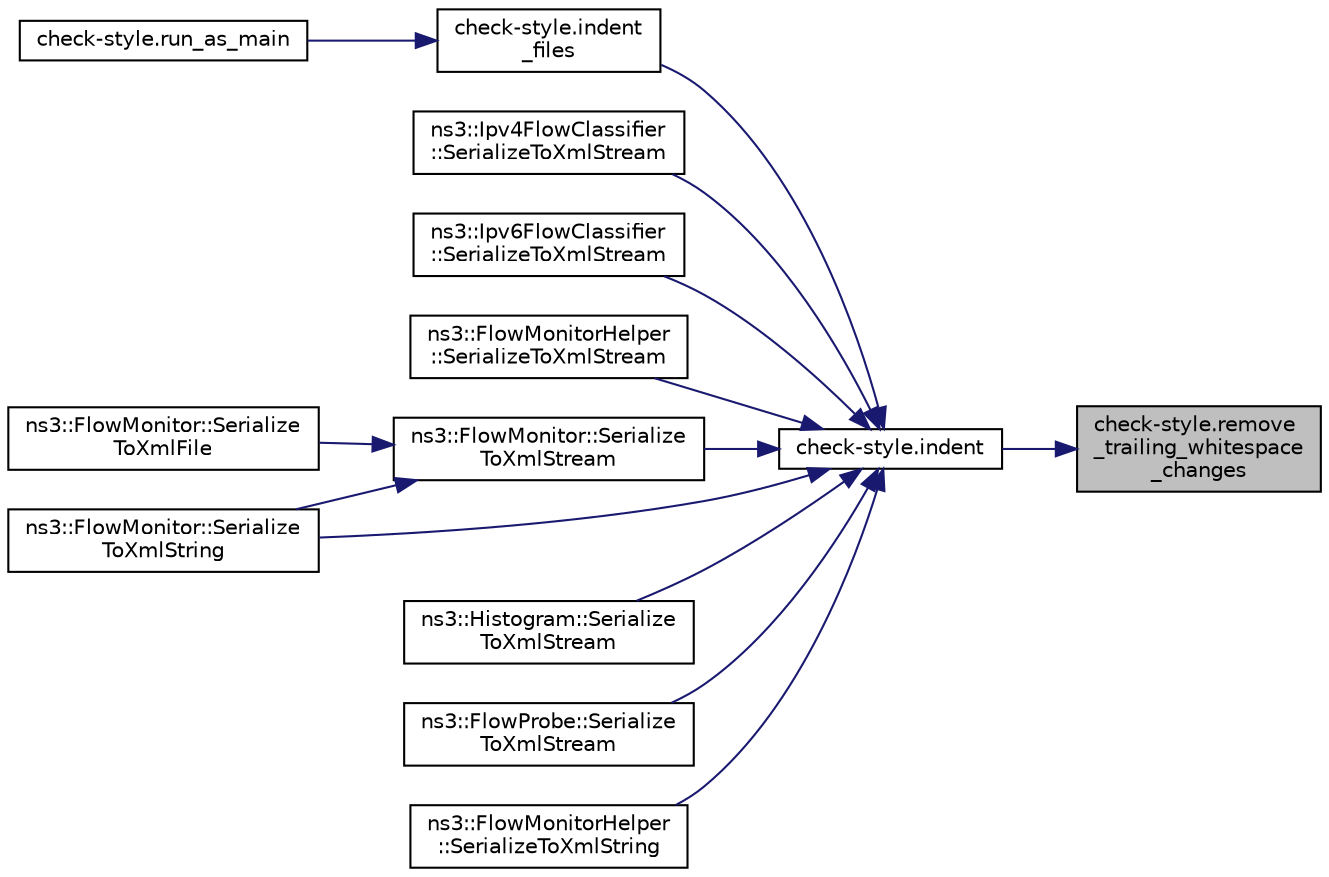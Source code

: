 digraph "check-style.remove_trailing_whitespace_changes"
{
 // LATEX_PDF_SIZE
  edge [fontname="Helvetica",fontsize="10",labelfontname="Helvetica",labelfontsize="10"];
  node [fontname="Helvetica",fontsize="10",shape=record];
  rankdir="RL";
  Node1 [label="check-style.remove\l_trailing_whitespace\l_changes",height=0.2,width=0.4,color="black", fillcolor="grey75", style="filled", fontcolor="black",tooltip=" "];
  Node1 -> Node2 [dir="back",color="midnightblue",fontsize="10",style="solid",fontname="Helvetica"];
  Node2 [label="check-style.indent",height=0.2,width=0.4,color="black", fillcolor="white", style="filled",URL="$namespacecheck-style.html#a2d6f9f432f34c4705db87ddfcb13405e",tooltip=" "];
  Node2 -> Node3 [dir="back",color="midnightblue",fontsize="10",style="solid",fontname="Helvetica"];
  Node3 [label="check-style.indent\l_files",height=0.2,width=0.4,color="black", fillcolor="white", style="filled",URL="$namespacecheck-style.html#aa3bfb1c5674ac5b420acea5a927a2da8",tooltip=" "];
  Node3 -> Node4 [dir="back",color="midnightblue",fontsize="10",style="solid",fontname="Helvetica"];
  Node4 [label="check-style.run_as_main",height=0.2,width=0.4,color="black", fillcolor="white", style="filled",URL="$namespacecheck-style.html#a9b597c289b896e5c796181f774d4639d",tooltip=" "];
  Node2 -> Node5 [dir="back",color="midnightblue",fontsize="10",style="solid",fontname="Helvetica"];
  Node5 [label="ns3::Ipv4FlowClassifier\l::SerializeToXmlStream",height=0.2,width=0.4,color="black", fillcolor="white", style="filled",URL="$classns3_1_1_ipv4_flow_classifier.html#a40ddcd8978075837beaf1c4e505a4056",tooltip="Serializes the results to an std::ostream in XML format."];
  Node2 -> Node6 [dir="back",color="midnightblue",fontsize="10",style="solid",fontname="Helvetica"];
  Node6 [label="ns3::Ipv6FlowClassifier\l::SerializeToXmlStream",height=0.2,width=0.4,color="black", fillcolor="white", style="filled",URL="$classns3_1_1_ipv6_flow_classifier.html#aff1e36e81bac4e8b62708597c0d40726",tooltip="Serializes the results to an std::ostream in XML format."];
  Node2 -> Node7 [dir="back",color="midnightblue",fontsize="10",style="solid",fontname="Helvetica"];
  Node7 [label="ns3::FlowMonitorHelper\l::SerializeToXmlStream",height=0.2,width=0.4,color="black", fillcolor="white", style="filled",URL="$classns3_1_1_flow_monitor_helper.html#a9fe13d3552876858d3b2abc08a117f3b",tooltip="Serializes the results to an std::ostream in XML format."];
  Node2 -> Node8 [dir="back",color="midnightblue",fontsize="10",style="solid",fontname="Helvetica"];
  Node8 [label="ns3::FlowMonitor::Serialize\lToXmlStream",height=0.2,width=0.4,color="black", fillcolor="white", style="filled",URL="$classns3_1_1_flow_monitor.html#ad710bde80a3f6a74c649df72200a0566",tooltip="Serializes the results to an std::ostream in XML format."];
  Node8 -> Node9 [dir="back",color="midnightblue",fontsize="10",style="solid",fontname="Helvetica"];
  Node9 [label="ns3::FlowMonitor::Serialize\lToXmlFile",height=0.2,width=0.4,color="black", fillcolor="white", style="filled",URL="$classns3_1_1_flow_monitor.html#a4c92ccb32c95122857aefbcfc82d6746",tooltip="Same as SerializeToXmlStream, but writes to a file instead."];
  Node8 -> Node10 [dir="back",color="midnightblue",fontsize="10",style="solid",fontname="Helvetica"];
  Node10 [label="ns3::FlowMonitor::Serialize\lToXmlString",height=0.2,width=0.4,color="black", fillcolor="white", style="filled",URL="$classns3_1_1_flow_monitor.html#a89647ad4d5e51d4c64c3dd655e420d4e",tooltip="Same as SerializeToXmlStream, but returns the output as a std::string."];
  Node2 -> Node11 [dir="back",color="midnightblue",fontsize="10",style="solid",fontname="Helvetica"];
  Node11 [label="ns3::Histogram::Serialize\lToXmlStream",height=0.2,width=0.4,color="black", fillcolor="white", style="filled",URL="$classns3_1_1_histogram.html#a7ce65ef88410b88b4f3d9cccb21c8fdb",tooltip="Serializes the results to an std::ostream in XML format."];
  Node2 -> Node12 [dir="back",color="midnightblue",fontsize="10",style="solid",fontname="Helvetica"];
  Node12 [label="ns3::FlowProbe::Serialize\lToXmlStream",height=0.2,width=0.4,color="black", fillcolor="white", style="filled",URL="$classns3_1_1_flow_probe.html#ace70c9648491a3cd540993998721e378",tooltip="Serializes the results to an std::ostream in XML format."];
  Node2 -> Node13 [dir="back",color="midnightblue",fontsize="10",style="solid",fontname="Helvetica"];
  Node13 [label="ns3::FlowMonitorHelper\l::SerializeToXmlString",height=0.2,width=0.4,color="black", fillcolor="white", style="filled",URL="$classns3_1_1_flow_monitor_helper.html#a349f123606ce669102fb554fcc9dd799",tooltip="Same as SerializeToXmlStream, but returns the output as a std::string."];
  Node2 -> Node10 [dir="back",color="midnightblue",fontsize="10",style="solid",fontname="Helvetica"];
}
